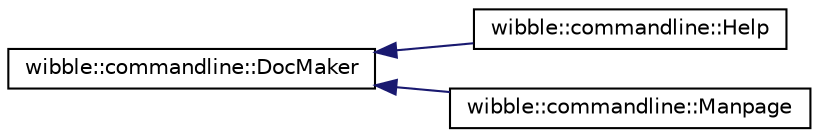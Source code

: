 digraph G
{
  edge [fontname="Helvetica",fontsize="10",labelfontname="Helvetica",labelfontsize="10"];
  node [fontname="Helvetica",fontsize="10",shape=record];
  rankdir="LR";
  Node1 [label="wibble::commandline::DocMaker",height=0.2,width=0.4,color="black", fillcolor="white", style="filled",URL="$classwibble_1_1commandline_1_1DocMaker.html"];
  Node1 -> Node2 [dir="back",color="midnightblue",fontsize="10",style="solid",fontname="Helvetica"];
  Node2 [label="wibble::commandline::Help",height=0.2,width=0.4,color="black", fillcolor="white", style="filled",URL="$classwibble_1_1commandline_1_1Help.html"];
  Node1 -> Node3 [dir="back",color="midnightblue",fontsize="10",style="solid",fontname="Helvetica"];
  Node3 [label="wibble::commandline::Manpage",height=0.2,width=0.4,color="black", fillcolor="white", style="filled",URL="$classwibble_1_1commandline_1_1Manpage.html"];
}
